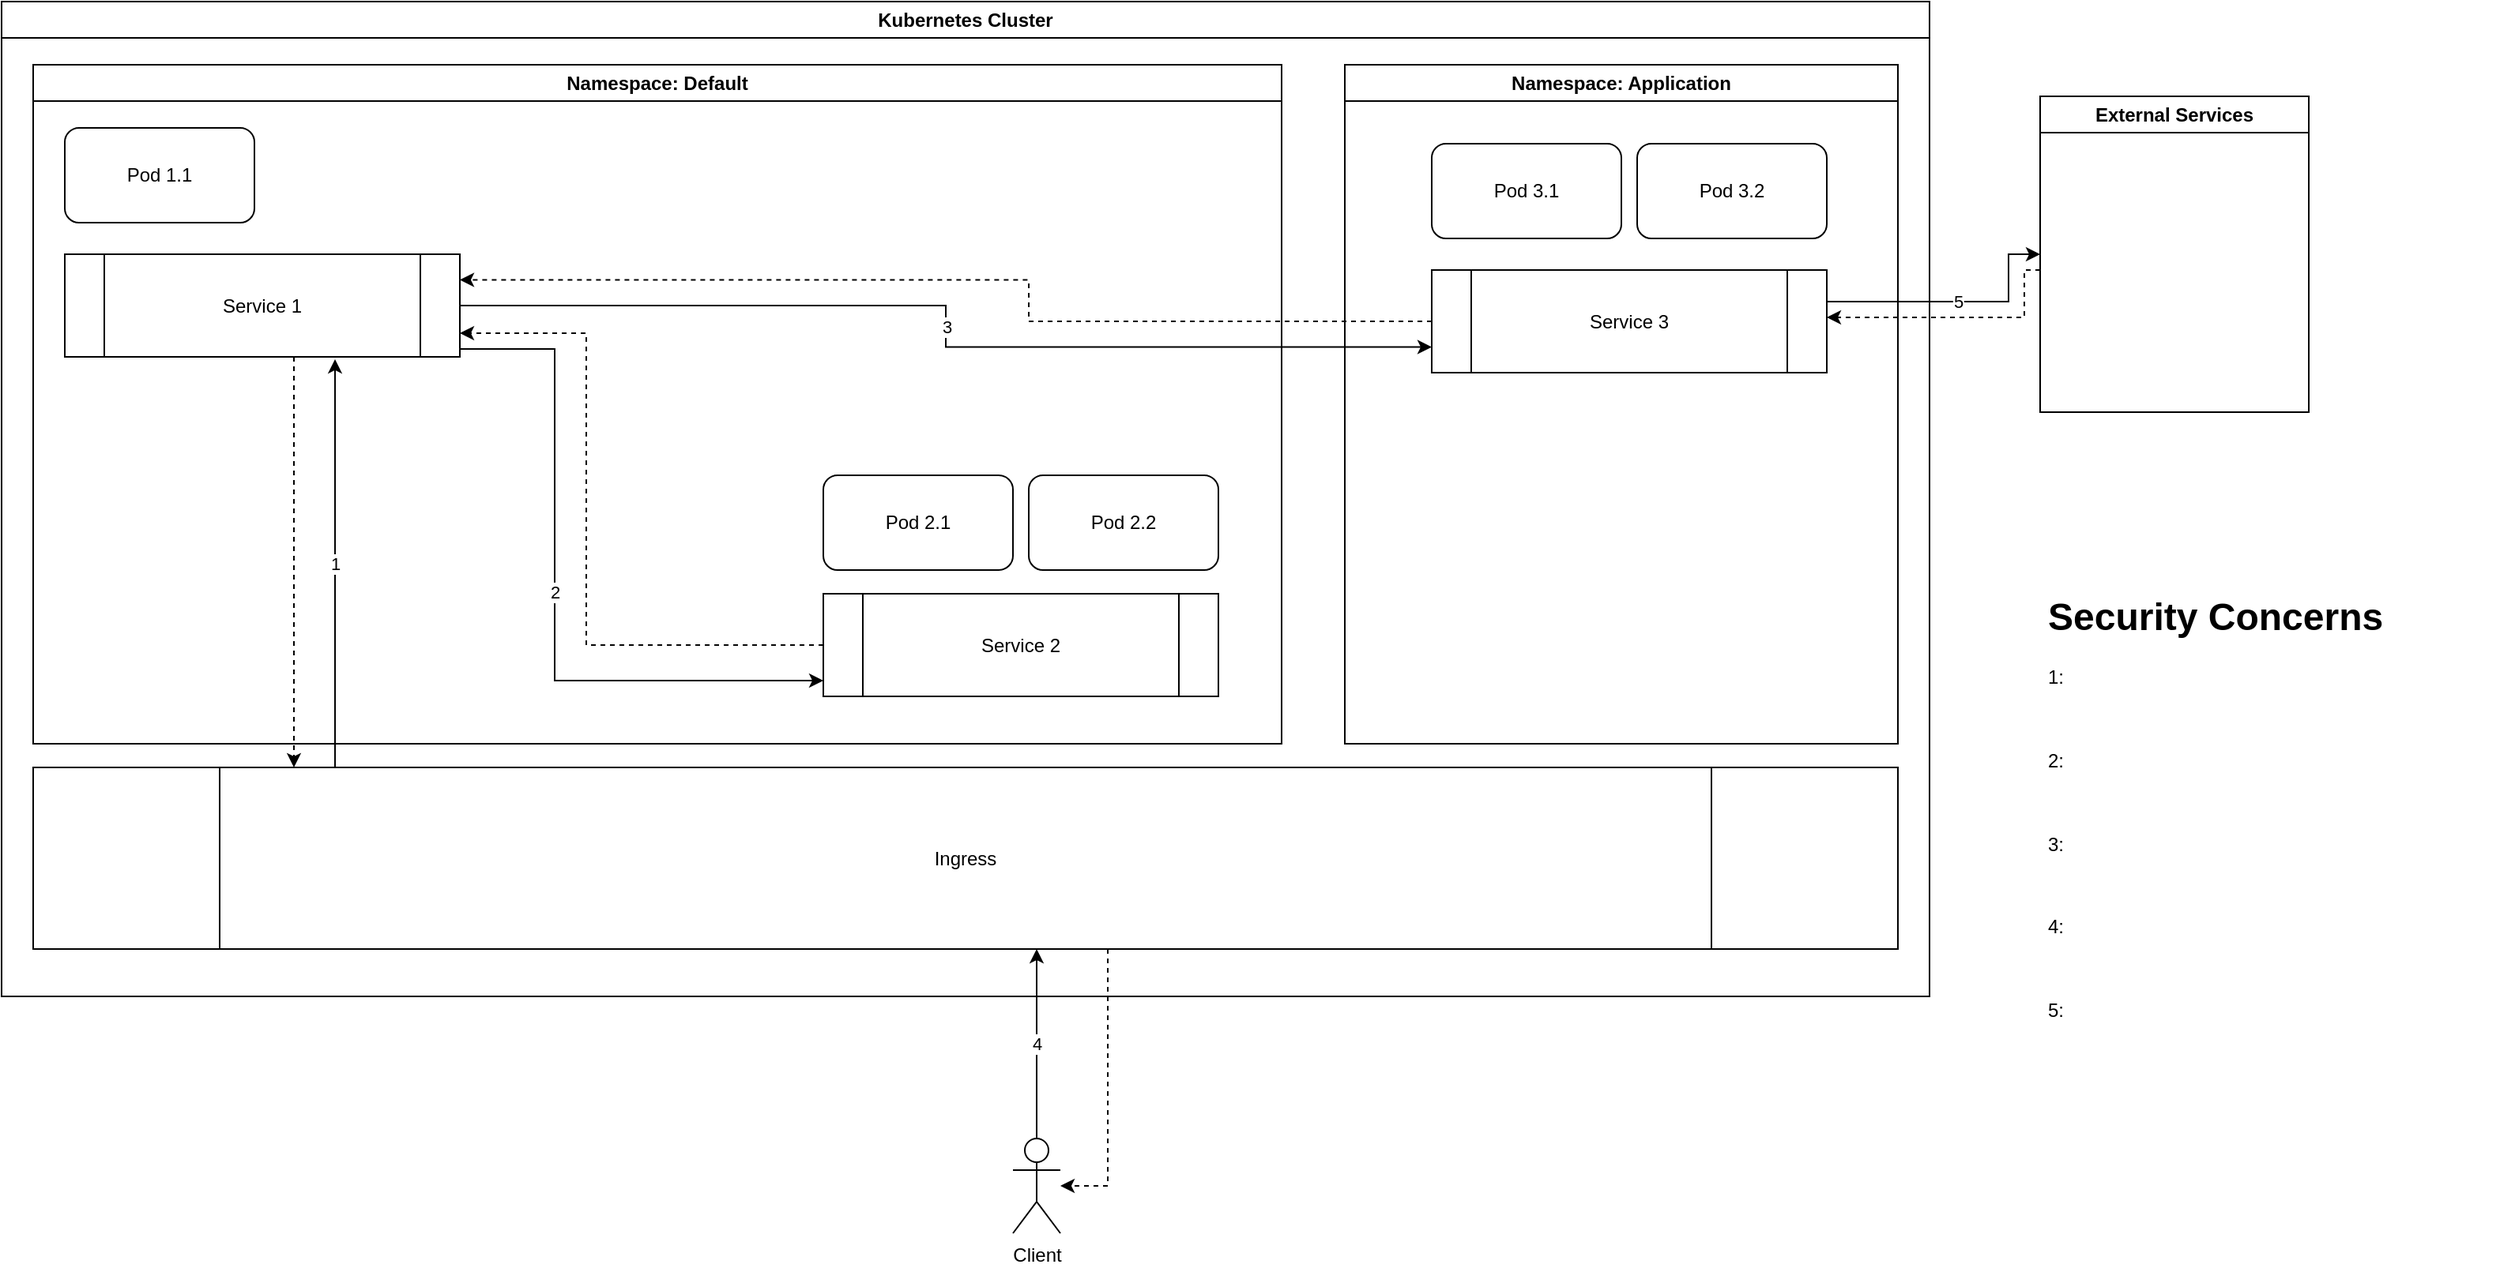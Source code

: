 <mxfile version="20.6.2" type="github">
  <diagram id="XX9TZuBpVWSorxJBGNVo" name="Page-1">
    <mxGraphModel dx="1887" dy="947" grid="1" gridSize="10" guides="1" tooltips="1" connect="1" arrows="1" fold="1" page="1" pageScale="1" pageWidth="1654" pageHeight="1169" math="0" shadow="0">
      <root>
        <mxCell id="0" />
        <mxCell id="1" parent="0" />
        <mxCell id="JxQ8qRMYIsiAhTZgvPfZ-1" value="Kubernetes Cluster" style="swimlane;whiteSpace=wrap;html=1;" parent="1" vertex="1">
          <mxGeometry x="40" y="110" width="1220" height="630" as="geometry" />
        </mxCell>
        <mxCell id="JxQ8qRMYIsiAhTZgvPfZ-2" value="Namespace: Default" style="swimlane;whiteSpace=wrap;html=1;" parent="JxQ8qRMYIsiAhTZgvPfZ-1" vertex="1">
          <mxGeometry x="20" y="40" width="790" height="430" as="geometry" />
        </mxCell>
        <mxCell id="JxQ8qRMYIsiAhTZgvPfZ-18" value="2" style="edgeStyle=orthogonalEdgeStyle;rounded=0;orthogonalLoop=1;jettySize=auto;html=1;exitX=1;exitY=0.75;exitDx=0;exitDy=0;" parent="JxQ8qRMYIsiAhTZgvPfZ-2" source="JxQ8qRMYIsiAhTZgvPfZ-4" edge="1">
          <mxGeometry relative="1" as="geometry">
            <mxPoint x="500" y="390" as="targetPoint" />
            <Array as="points">
              <mxPoint x="270" y="180" />
              <mxPoint x="330" y="180" />
              <mxPoint x="330" y="390" />
            </Array>
          </mxGeometry>
        </mxCell>
        <mxCell id="JxQ8qRMYIsiAhTZgvPfZ-4" value="Service 1" style="shape=process;whiteSpace=wrap;html=1;backgroundOutline=1;" parent="JxQ8qRMYIsiAhTZgvPfZ-2" vertex="1">
          <mxGeometry x="20" y="120" width="250" height="65" as="geometry" />
        </mxCell>
        <mxCell id="JxQ8qRMYIsiAhTZgvPfZ-19" style="edgeStyle=orthogonalEdgeStyle;rounded=0;orthogonalLoop=1;jettySize=auto;html=1;exitX=0;exitY=0.5;exitDx=0;exitDy=0;dashed=1;" parent="JxQ8qRMYIsiAhTZgvPfZ-2" source="JxQ8qRMYIsiAhTZgvPfZ-5" edge="1">
          <mxGeometry relative="1" as="geometry">
            <mxPoint x="270" y="170" as="targetPoint" />
            <Array as="points">
              <mxPoint x="350" y="368" />
              <mxPoint x="350" y="170" />
              <mxPoint x="270" y="170" />
            </Array>
          </mxGeometry>
        </mxCell>
        <mxCell id="JxQ8qRMYIsiAhTZgvPfZ-5" value="Service 2" style="shape=process;whiteSpace=wrap;html=1;backgroundOutline=1;" parent="JxQ8qRMYIsiAhTZgvPfZ-2" vertex="1">
          <mxGeometry x="500" y="335" width="250" height="65" as="geometry" />
        </mxCell>
        <mxCell id="JxQ8qRMYIsiAhTZgvPfZ-7" value="Pod 1.1" style="rounded=1;whiteSpace=wrap;html=1;" parent="JxQ8qRMYIsiAhTZgvPfZ-2" vertex="1">
          <mxGeometry x="20" y="40" width="120" height="60" as="geometry" />
        </mxCell>
        <mxCell id="JxQ8qRMYIsiAhTZgvPfZ-8" value="Pod 2.1" style="rounded=1;whiteSpace=wrap;html=1;" parent="JxQ8qRMYIsiAhTZgvPfZ-2" vertex="1">
          <mxGeometry x="500" y="260" width="120" height="60" as="geometry" />
        </mxCell>
        <mxCell id="JxQ8qRMYIsiAhTZgvPfZ-9" value="Pod 2.2" style="rounded=1;whiteSpace=wrap;html=1;" parent="JxQ8qRMYIsiAhTZgvPfZ-2" vertex="1">
          <mxGeometry x="630" y="260" width="120" height="60" as="geometry" />
        </mxCell>
        <mxCell id="JxQ8qRMYIsiAhTZgvPfZ-3" value="Namespace: Application" style="swimlane;whiteSpace=wrap;html=1;" parent="JxQ8qRMYIsiAhTZgvPfZ-1" vertex="1">
          <mxGeometry x="850" y="40" width="350" height="430" as="geometry" />
        </mxCell>
        <mxCell id="JxQ8qRMYIsiAhTZgvPfZ-6" value="Service 3" style="shape=process;whiteSpace=wrap;html=1;backgroundOutline=1;" parent="JxQ8qRMYIsiAhTZgvPfZ-3" vertex="1">
          <mxGeometry x="55" y="130" width="250" height="65" as="geometry" />
        </mxCell>
        <mxCell id="JxQ8qRMYIsiAhTZgvPfZ-10" value="Pod 3.1" style="rounded=1;whiteSpace=wrap;html=1;" parent="JxQ8qRMYIsiAhTZgvPfZ-3" vertex="1">
          <mxGeometry x="55" y="50" width="120" height="60" as="geometry" />
        </mxCell>
        <mxCell id="JxQ8qRMYIsiAhTZgvPfZ-11" value="Pod 3.2" style="rounded=1;whiteSpace=wrap;html=1;" parent="JxQ8qRMYIsiAhTZgvPfZ-3" vertex="1">
          <mxGeometry x="185" y="50" width="120" height="60" as="geometry" />
        </mxCell>
        <mxCell id="JxQ8qRMYIsiAhTZgvPfZ-16" value="1" style="edgeStyle=orthogonalEdgeStyle;rounded=0;orthogonalLoop=1;jettySize=auto;html=1;entryX=0.684;entryY=1.023;entryDx=0;entryDy=0;entryPerimeter=0;" parent="JxQ8qRMYIsiAhTZgvPfZ-1" source="JxQ8qRMYIsiAhTZgvPfZ-13" target="JxQ8qRMYIsiAhTZgvPfZ-4" edge="1">
          <mxGeometry relative="1" as="geometry">
            <mxPoint x="230" y="290" as="targetPoint" />
            <Array as="points">
              <mxPoint x="211" y="410" />
              <mxPoint x="211" y="410" />
            </Array>
          </mxGeometry>
        </mxCell>
        <mxCell id="JxQ8qRMYIsiAhTZgvPfZ-13" value="Ingress" style="shape=process;whiteSpace=wrap;html=1;backgroundOutline=1;" parent="JxQ8qRMYIsiAhTZgvPfZ-1" vertex="1">
          <mxGeometry x="20" y="485" width="1180" height="115" as="geometry" />
        </mxCell>
        <mxCell id="JxQ8qRMYIsiAhTZgvPfZ-17" style="edgeStyle=orthogonalEdgeStyle;rounded=0;orthogonalLoop=1;jettySize=auto;html=1;dashed=1;" parent="JxQ8qRMYIsiAhTZgvPfZ-1" source="JxQ8qRMYIsiAhTZgvPfZ-4" target="JxQ8qRMYIsiAhTZgvPfZ-13" edge="1">
          <mxGeometry relative="1" as="geometry">
            <Array as="points">
              <mxPoint x="185" y="440" />
              <mxPoint x="185" y="440" />
            </Array>
          </mxGeometry>
        </mxCell>
        <mxCell id="JxQ8qRMYIsiAhTZgvPfZ-24" value="3" style="edgeStyle=orthogonalEdgeStyle;rounded=0;orthogonalLoop=1;jettySize=auto;html=1;entryX=0;entryY=0.75;entryDx=0;entryDy=0;" parent="JxQ8qRMYIsiAhTZgvPfZ-1" source="JxQ8qRMYIsiAhTZgvPfZ-4" target="JxQ8qRMYIsiAhTZgvPfZ-6" edge="1">
          <mxGeometry relative="1" as="geometry" />
        </mxCell>
        <mxCell id="JxQ8qRMYIsiAhTZgvPfZ-25" style="edgeStyle=orthogonalEdgeStyle;rounded=0;orthogonalLoop=1;jettySize=auto;html=1;entryX=1;entryY=0.25;entryDx=0;entryDy=0;dashed=1;" parent="JxQ8qRMYIsiAhTZgvPfZ-1" source="JxQ8qRMYIsiAhTZgvPfZ-6" target="JxQ8qRMYIsiAhTZgvPfZ-4" edge="1">
          <mxGeometry relative="1" as="geometry">
            <Array as="points">
              <mxPoint x="650" y="203" />
              <mxPoint x="650" y="176" />
            </Array>
          </mxGeometry>
        </mxCell>
        <mxCell id="JxQ8qRMYIsiAhTZgvPfZ-26" value="4" style="edgeStyle=orthogonalEdgeStyle;rounded=0;orthogonalLoop=1;jettySize=auto;html=1;" parent="1" source="JxQ8qRMYIsiAhTZgvPfZ-23" edge="1">
          <mxGeometry relative="1" as="geometry">
            <mxPoint x="695" y="710" as="targetPoint" />
            <Array as="points">
              <mxPoint x="695" y="710" />
            </Array>
          </mxGeometry>
        </mxCell>
        <mxCell id="JxQ8qRMYIsiAhTZgvPfZ-23" value="Client" style="shape=umlActor;verticalLabelPosition=bottom;verticalAlign=top;html=1;outlineConnect=0;" parent="1" vertex="1">
          <mxGeometry x="680" y="830" width="30" height="60" as="geometry" />
        </mxCell>
        <mxCell id="JxQ8qRMYIsiAhTZgvPfZ-27" style="edgeStyle=orthogonalEdgeStyle;rounded=0;orthogonalLoop=1;jettySize=auto;html=1;dashed=1;" parent="1" source="JxQ8qRMYIsiAhTZgvPfZ-13" target="JxQ8qRMYIsiAhTZgvPfZ-23" edge="1">
          <mxGeometry relative="1" as="geometry">
            <Array as="points">
              <mxPoint x="740" y="860" />
            </Array>
          </mxGeometry>
        </mxCell>
        <mxCell id="JxQ8qRMYIsiAhTZgvPfZ-31" style="edgeStyle=orthogonalEdgeStyle;rounded=0;orthogonalLoop=1;jettySize=auto;html=1;dashed=1;" parent="1" source="JxQ8qRMYIsiAhTZgvPfZ-28" edge="1">
          <mxGeometry relative="1" as="geometry">
            <mxPoint x="1195" y="310" as="targetPoint" />
            <Array as="points">
              <mxPoint x="1320" y="280" />
              <mxPoint x="1320" y="310" />
              <mxPoint x="1195" y="310" />
            </Array>
          </mxGeometry>
        </mxCell>
        <mxCell id="JxQ8qRMYIsiAhTZgvPfZ-28" value="External Services" style="swimlane;whiteSpace=wrap;html=1;" parent="1" vertex="1">
          <mxGeometry x="1330" y="170" width="170" height="200" as="geometry" />
        </mxCell>
        <mxCell id="JxQ8qRMYIsiAhTZgvPfZ-30" value="5" style="edgeStyle=orthogonalEdgeStyle;rounded=0;orthogonalLoop=1;jettySize=auto;html=1;entryX=0;entryY=0.5;entryDx=0;entryDy=0;" parent="1" source="JxQ8qRMYIsiAhTZgvPfZ-6" target="JxQ8qRMYIsiAhTZgvPfZ-28" edge="1">
          <mxGeometry relative="1" as="geometry">
            <mxPoint x="1420" y="260" as="targetPoint" />
            <Array as="points">
              <mxPoint x="1310" y="300" />
              <mxPoint x="1310" y="270" />
            </Array>
          </mxGeometry>
        </mxCell>
        <mxCell id="JxQ8qRMYIsiAhTZgvPfZ-36" value="&lt;h1&gt;Security Concerns&lt;/h1&gt;&lt;p&gt;1:&lt;/p&gt;&lt;p&gt;&amp;nbsp;&lt;/p&gt;&lt;p&gt;2:&lt;/p&gt;&lt;p&gt;&lt;br&gt;&lt;/p&gt;&lt;p&gt;3:&amp;nbsp;&lt;/p&gt;&lt;p&gt;&lt;br&gt;&lt;/p&gt;&lt;p&gt;4:&amp;nbsp;&lt;/p&gt;&lt;p&gt;&lt;br&gt;&lt;/p&gt;&lt;p&gt;5:&lt;/p&gt;&lt;p&gt;&lt;br&gt;&lt;/p&gt;&lt;p&gt;&lt;br&gt;&lt;/p&gt;" style="text;html=1;strokeColor=none;fillColor=none;spacing=5;spacingTop=-20;whiteSpace=wrap;overflow=hidden;rounded=0;" parent="1" vertex="1">
          <mxGeometry x="1330" y="480" width="290" height="400" as="geometry" />
        </mxCell>
      </root>
    </mxGraphModel>
  </diagram>
</mxfile>
